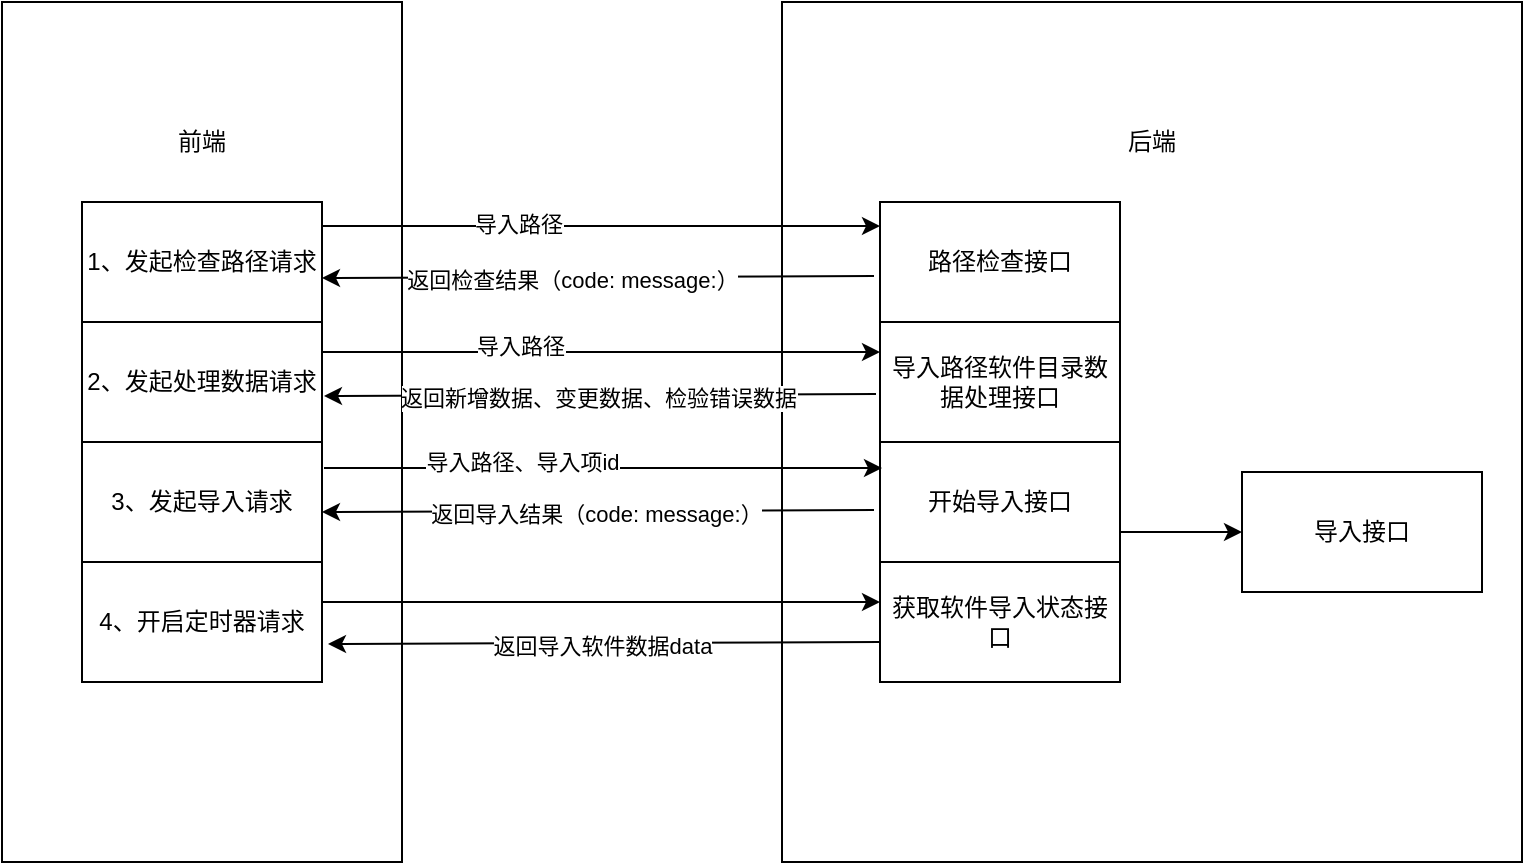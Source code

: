 <mxfile version="14.5.1" type="github" pages="2">
  <diagram id="j63wtEEbTM9T6A4eodwg" name="Page-1">
    <mxGraphModel dx="942" dy="614" grid="1" gridSize="10" guides="1" tooltips="1" connect="1" arrows="1" fold="1" page="1" pageScale="1" pageWidth="827" pageHeight="1169" math="0" shadow="0">
      <root>
        <mxCell id="0" />
        <mxCell id="1" parent="0" />
        <mxCell id="3LgqNi5izFDMU0osC5SV-33" value="" style="rounded=0;whiteSpace=wrap;html=1;strokeColor=#000000;" parent="1" vertex="1">
          <mxGeometry x="450" y="10" width="370" height="430" as="geometry" />
        </mxCell>
        <mxCell id="3LgqNi5izFDMU0osC5SV-32" value="" style="rounded=0;whiteSpace=wrap;html=1;strokeColor=#000000;" parent="1" vertex="1">
          <mxGeometry x="60" y="10" width="200" height="430" as="geometry" />
        </mxCell>
        <mxCell id="3LgqNi5izFDMU0osC5SV-1" value="1、发起检查路径请求" style="rounded=0;whiteSpace=wrap;html=1;" parent="1" vertex="1">
          <mxGeometry x="100" y="110" width="120" height="60" as="geometry" />
        </mxCell>
        <mxCell id="3LgqNi5izFDMU0osC5SV-2" value="2、发起处理数据请求" style="rounded=0;whiteSpace=wrap;html=1;" parent="1" vertex="1">
          <mxGeometry x="100" y="170" width="120" height="60" as="geometry" />
        </mxCell>
        <mxCell id="3LgqNi5izFDMU0osC5SV-3" value="前端" style="text;html=1;strokeColor=none;fillColor=none;align=center;verticalAlign=middle;whiteSpace=wrap;rounded=0;" parent="1" vertex="1">
          <mxGeometry x="140" y="70" width="40" height="20" as="geometry" />
        </mxCell>
        <mxCell id="3LgqNi5izFDMU0osC5SV-4" value="3、发起导入请求" style="rounded=0;whiteSpace=wrap;html=1;" parent="1" vertex="1">
          <mxGeometry x="100" y="230" width="120" height="60" as="geometry" />
        </mxCell>
        <mxCell id="3LgqNi5izFDMU0osC5SV-5" value="路径检查接口" style="rounded=0;whiteSpace=wrap;html=1;" parent="1" vertex="1">
          <mxGeometry x="499" y="110" width="120" height="60" as="geometry" />
        </mxCell>
        <mxCell id="3LgqNi5izFDMU0osC5SV-7" value="后端" style="text;html=1;strokeColor=none;fillColor=none;align=center;verticalAlign=middle;whiteSpace=wrap;rounded=0;" parent="1" vertex="1">
          <mxGeometry x="615" y="70" width="40" height="20" as="geometry" />
        </mxCell>
        <mxCell id="3LgqNi5izFDMU0osC5SV-8" value="导入路径软件目录数据处理接口" style="rounded=0;whiteSpace=wrap;html=1;strokeColor=#000000;" parent="1" vertex="1">
          <mxGeometry x="499" y="170" width="120" height="60" as="geometry" />
        </mxCell>
        <mxCell id="3LgqNi5izFDMU0osC5SV-9" value="&lt;div&gt;开始导入接口&lt;/div&gt;" style="rounded=0;whiteSpace=wrap;html=1;strokeColor=#000000;" parent="1" vertex="1">
          <mxGeometry x="499" y="230" width="120" height="60" as="geometry" />
        </mxCell>
        <mxCell id="3LgqNi5izFDMU0osC5SV-10" value="" style="endArrow=classic;html=1;entryX=0;entryY=0.5;entryDx=0;entryDy=0;" parent="1" edge="1">
          <mxGeometry width="50" height="50" relative="1" as="geometry">
            <mxPoint x="220" y="122" as="sourcePoint" />
            <mxPoint x="499" y="122" as="targetPoint" />
            <Array as="points">
              <mxPoint x="359" y="122" />
            </Array>
          </mxGeometry>
        </mxCell>
        <mxCell id="3LgqNi5izFDMU0osC5SV-12" value="导入路径" style="edgeLabel;html=1;align=center;verticalAlign=middle;resizable=0;points=[];" parent="3LgqNi5izFDMU0osC5SV-10" vertex="1" connectable="0">
          <mxGeometry x="-0.3" y="1" relative="1" as="geometry">
            <mxPoint as="offset" />
          </mxGeometry>
        </mxCell>
        <mxCell id="3LgqNi5izFDMU0osC5SV-11" value="" style="endArrow=classic;html=1;entryX=1;entryY=0.633;entryDx=0;entryDy=0;entryPerimeter=0;" parent="1" target="3LgqNi5izFDMU0osC5SV-1" edge="1">
          <mxGeometry width="50" height="50" relative="1" as="geometry">
            <mxPoint x="496" y="147" as="sourcePoint" />
            <mxPoint x="257" y="147" as="targetPoint" />
          </mxGeometry>
        </mxCell>
        <mxCell id="3LgqNi5izFDMU0osC5SV-13" value="返回检查结果（code: message:）" style="edgeLabel;html=1;align=center;verticalAlign=middle;resizable=0;points=[];" parent="3LgqNi5izFDMU0osC5SV-11" vertex="1" connectable="0">
          <mxGeometry x="0.347" y="1" relative="1" as="geometry">
            <mxPoint x="35" as="offset" />
          </mxGeometry>
        </mxCell>
        <mxCell id="3LgqNi5izFDMU0osC5SV-14" value="" style="endArrow=classic;html=1;entryX=0;entryY=0.25;entryDx=0;entryDy=0;exitX=1;exitY=0.25;exitDx=0;exitDy=0;" parent="1" source="3LgqNi5izFDMU0osC5SV-2" target="3LgqNi5izFDMU0osC5SV-8" edge="1">
          <mxGeometry width="50" height="50" relative="1" as="geometry">
            <mxPoint x="420" y="290" as="sourcePoint" />
            <mxPoint x="470" y="240" as="targetPoint" />
          </mxGeometry>
        </mxCell>
        <mxCell id="3LgqNi5izFDMU0osC5SV-15" value="导入路径" style="edgeLabel;html=1;align=center;verticalAlign=middle;resizable=0;points=[];" parent="3LgqNi5izFDMU0osC5SV-14" vertex="1" connectable="0">
          <mxGeometry x="-0.326" y="3" relative="1" as="geometry">
            <mxPoint x="5" as="offset" />
          </mxGeometry>
        </mxCell>
        <mxCell id="3LgqNi5izFDMU0osC5SV-16" value="" style="endArrow=classic;html=1;entryX=1;entryY=0.633;entryDx=0;entryDy=0;entryPerimeter=0;" parent="1" edge="1">
          <mxGeometry width="50" height="50" relative="1" as="geometry">
            <mxPoint x="497" y="206" as="sourcePoint" />
            <mxPoint x="221" y="206.98" as="targetPoint" />
          </mxGeometry>
        </mxCell>
        <mxCell id="3LgqNi5izFDMU0osC5SV-17" value="返回新增数据、变更数据、检验错误数据" style="edgeLabel;html=1;align=center;verticalAlign=middle;resizable=0;points=[];" parent="3LgqNi5izFDMU0osC5SV-16" vertex="1" connectable="0">
          <mxGeometry x="0.347" y="1" relative="1" as="geometry">
            <mxPoint x="47" as="offset" />
          </mxGeometry>
        </mxCell>
        <mxCell id="3LgqNi5izFDMU0osC5SV-18" value="" style="endArrow=classic;html=1;entryX=0;entryY=0.25;entryDx=0;entryDy=0;exitX=1;exitY=0.25;exitDx=0;exitDy=0;" parent="1" edge="1">
          <mxGeometry width="50" height="50" relative="1" as="geometry">
            <mxPoint x="221" y="243" as="sourcePoint" />
            <mxPoint x="500" y="243" as="targetPoint" />
          </mxGeometry>
        </mxCell>
        <mxCell id="3LgqNi5izFDMU0osC5SV-19" value="导入路径、导入项id" style="edgeLabel;html=1;align=center;verticalAlign=middle;resizable=0;points=[];" parent="3LgqNi5izFDMU0osC5SV-18" vertex="1" connectable="0">
          <mxGeometry x="-0.326" y="3" relative="1" as="geometry">
            <mxPoint x="5" as="offset" />
          </mxGeometry>
        </mxCell>
        <mxCell id="3LgqNi5izFDMU0osC5SV-20" value="" style="endArrow=classic;html=1;entryX=1;entryY=0.633;entryDx=0;entryDy=0;entryPerimeter=0;" parent="1" edge="1">
          <mxGeometry width="50" height="50" relative="1" as="geometry">
            <mxPoint x="496" y="264" as="sourcePoint" />
            <mxPoint x="220" y="264.98" as="targetPoint" />
          </mxGeometry>
        </mxCell>
        <mxCell id="3LgqNi5izFDMU0osC5SV-21" value="返回导入结果（code: message:）" style="edgeLabel;html=1;align=center;verticalAlign=middle;resizable=0;points=[];" parent="3LgqNi5izFDMU0osC5SV-20" vertex="1" connectable="0">
          <mxGeometry x="0.347" y="1" relative="1" as="geometry">
            <mxPoint x="47" as="offset" />
          </mxGeometry>
        </mxCell>
        <mxCell id="3LgqNi5izFDMU0osC5SV-23" value="导入接口" style="rounded=0;whiteSpace=wrap;html=1;strokeColor=#000000;" parent="1" vertex="1">
          <mxGeometry x="680" y="245" width="120" height="60" as="geometry" />
        </mxCell>
        <mxCell id="3LgqNi5izFDMU0osC5SV-24" value="" style="curved=1;endArrow=classic;html=1;entryX=0;entryY=0.5;entryDx=0;entryDy=0;exitX=1;exitY=0.75;exitDx=0;exitDy=0;" parent="1" source="3LgqNi5izFDMU0osC5SV-9" target="3LgqNi5izFDMU0osC5SV-23" edge="1">
          <mxGeometry width="50" height="50" relative="1" as="geometry">
            <mxPoint x="710" y="290" as="sourcePoint" />
            <mxPoint x="700" y="310" as="targetPoint" />
            <Array as="points" />
          </mxGeometry>
        </mxCell>
        <mxCell id="3LgqNi5izFDMU0osC5SV-25" value="4、开启定时器请求" style="rounded=0;whiteSpace=wrap;html=1;strokeColor=#000000;" parent="1" vertex="1">
          <mxGeometry x="100" y="290" width="120" height="60" as="geometry" />
        </mxCell>
        <mxCell id="3LgqNi5izFDMU0osC5SV-26" value="获取软件导入状态接口" style="rounded=0;whiteSpace=wrap;html=1;strokeColor=#000000;" parent="1" vertex="1">
          <mxGeometry x="499" y="290" width="120" height="60" as="geometry" />
        </mxCell>
        <mxCell id="3LgqNi5izFDMU0osC5SV-27" value="" style="endArrow=classic;html=1;entryX=0;entryY=0.25;entryDx=0;entryDy=0;exitX=1;exitY=0.25;exitDx=0;exitDy=0;" parent="1" edge="1">
          <mxGeometry width="50" height="50" relative="1" as="geometry">
            <mxPoint x="220" y="310" as="sourcePoint" />
            <mxPoint x="499" y="310" as="targetPoint" />
          </mxGeometry>
        </mxCell>
        <mxCell id="3LgqNi5izFDMU0osC5SV-29" value="" style="endArrow=classic;html=1;entryX=1;entryY=0.633;entryDx=0;entryDy=0;entryPerimeter=0;" parent="1" edge="1">
          <mxGeometry width="50" height="50" relative="1" as="geometry">
            <mxPoint x="499" y="330" as="sourcePoint" />
            <mxPoint x="223" y="330.98" as="targetPoint" />
          </mxGeometry>
        </mxCell>
        <mxCell id="3LgqNi5izFDMU0osC5SV-30" value="返回导入软件数据data" style="edgeLabel;html=1;align=center;verticalAlign=middle;resizable=0;points=[];" parent="3LgqNi5izFDMU0osC5SV-29" vertex="1" connectable="0">
          <mxGeometry x="0.347" y="1" relative="1" as="geometry">
            <mxPoint x="47" as="offset" />
          </mxGeometry>
        </mxCell>
      </root>
    </mxGraphModel>
  </diagram>
  <diagram id="YhZOodLcv5kMLg-94aKq" name="Page-2">
    <mxGraphModel dx="942" dy="614" grid="1" gridSize="10" guides="1" tooltips="1" connect="1" arrows="1" fold="1" page="1" pageScale="1" pageWidth="827" pageHeight="1169" math="0" shadow="0">
      <root>
        <mxCell id="JRCCeolzvqmH86jPXYUB-0" />
        <mxCell id="JRCCeolzvqmH86jPXYUB-1" parent="JRCCeolzvqmH86jPXYUB-0" />
        <mxCell id="k3do8xr2OiTRnKJ3pHpW-0" value="" style="rounded=0;whiteSpace=wrap;html=1;strokeColor=#000000;" vertex="1" parent="JRCCeolzvqmH86jPXYUB-1">
          <mxGeometry x="410" y="300" width="370" height="430" as="geometry" />
        </mxCell>
        <mxCell id="k3do8xr2OiTRnKJ3pHpW-1" value="" style="rounded=0;whiteSpace=wrap;html=1;strokeColor=#000000;" vertex="1" parent="JRCCeolzvqmH86jPXYUB-1">
          <mxGeometry x="20" y="300" width="200" height="430" as="geometry" />
        </mxCell>
        <mxCell id="k3do8xr2OiTRnKJ3pHpW-2" value="1、发起获取软件列表请求" style="rounded=0;whiteSpace=wrap;html=1;" vertex="1" parent="JRCCeolzvqmH86jPXYUB-1">
          <mxGeometry x="60" y="400" width="120" height="60" as="geometry" />
        </mxCell>
        <mxCell id="k3do8xr2OiTRnKJ3pHpW-3" value="2、发起检查路径请求" style="rounded=0;whiteSpace=wrap;html=1;" vertex="1" parent="JRCCeolzvqmH86jPXYUB-1">
          <mxGeometry x="60" y="460" width="120" height="60" as="geometry" />
        </mxCell>
        <mxCell id="k3do8xr2OiTRnKJ3pHpW-4" value="前端" style="text;html=1;strokeColor=none;fillColor=none;align=center;verticalAlign=middle;whiteSpace=wrap;rounded=0;" vertex="1" parent="JRCCeolzvqmH86jPXYUB-1">
          <mxGeometry x="100" y="360" width="40" height="20" as="geometry" />
        </mxCell>
        <mxCell id="k3do8xr2OiTRnKJ3pHpW-5" value="3、发起导出请求" style="rounded=0;whiteSpace=wrap;html=1;" vertex="1" parent="JRCCeolzvqmH86jPXYUB-1">
          <mxGeometry x="60" y="520" width="120" height="60" as="geometry" />
        </mxCell>
        <mxCell id="k3do8xr2OiTRnKJ3pHpW-6" value="获取本地软件数据接口" style="rounded=0;whiteSpace=wrap;html=1;" vertex="1" parent="JRCCeolzvqmH86jPXYUB-1">
          <mxGeometry x="459" y="400" width="120" height="60" as="geometry" />
        </mxCell>
        <mxCell id="k3do8xr2OiTRnKJ3pHpW-7" value="后端" style="text;html=1;strokeColor=none;fillColor=none;align=center;verticalAlign=middle;whiteSpace=wrap;rounded=0;" vertex="1" parent="JRCCeolzvqmH86jPXYUB-1">
          <mxGeometry x="575" y="360" width="40" height="20" as="geometry" />
        </mxCell>
        <mxCell id="k3do8xr2OiTRnKJ3pHpW-8" value="导出路径合法性检查接口" style="rounded=0;whiteSpace=wrap;html=1;strokeColor=#000000;" vertex="1" parent="JRCCeolzvqmH86jPXYUB-1">
          <mxGeometry x="459" y="460" width="120" height="60" as="geometry" />
        </mxCell>
        <mxCell id="k3do8xr2OiTRnKJ3pHpW-9" value="&lt;div&gt;开始导出接口&lt;/div&gt;" style="rounded=0;whiteSpace=wrap;html=1;strokeColor=#000000;" vertex="1" parent="JRCCeolzvqmH86jPXYUB-1">
          <mxGeometry x="459" y="520" width="120" height="60" as="geometry" />
        </mxCell>
        <mxCell id="k3do8xr2OiTRnKJ3pHpW-10" value="" style="endArrow=classic;html=1;entryX=0;entryY=0.5;entryDx=0;entryDy=0;" edge="1" parent="JRCCeolzvqmH86jPXYUB-1">
          <mxGeometry width="50" height="50" relative="1" as="geometry">
            <mxPoint x="180" y="412" as="sourcePoint" />
            <mxPoint x="459" y="412" as="targetPoint" />
            <Array as="points">
              <mxPoint x="319" y="412" />
            </Array>
          </mxGeometry>
        </mxCell>
        <mxCell id="k3do8xr2OiTRnKJ3pHpW-11" value="" style="endArrow=classic;html=1;entryX=1;entryY=0.633;entryDx=0;entryDy=0;entryPerimeter=0;" edge="1" parent="JRCCeolzvqmH86jPXYUB-1" target="k3do8xr2OiTRnKJ3pHpW-2">
          <mxGeometry width="50" height="50" relative="1" as="geometry">
            <mxPoint x="456" y="437" as="sourcePoint" />
            <mxPoint x="217" y="437" as="targetPoint" />
          </mxGeometry>
        </mxCell>
        <mxCell id="k3do8xr2OiTRnKJ3pHpW-12" value="返回软件数据）" style="edgeLabel;html=1;align=center;verticalAlign=middle;resizable=0;points=[];" vertex="1" connectable="0" parent="k3do8xr2OiTRnKJ3pHpW-11">
          <mxGeometry x="0.347" y="1" relative="1" as="geometry">
            <mxPoint x="35" as="offset" />
          </mxGeometry>
        </mxCell>
        <mxCell id="k3do8xr2OiTRnKJ3pHpW-13" value="" style="endArrow=classic;html=1;entryX=0;entryY=0.25;entryDx=0;entryDy=0;exitX=1;exitY=0.25;exitDx=0;exitDy=0;" edge="1" parent="JRCCeolzvqmH86jPXYUB-1" source="k3do8xr2OiTRnKJ3pHpW-3" target="k3do8xr2OiTRnKJ3pHpW-8">
          <mxGeometry width="50" height="50" relative="1" as="geometry">
            <mxPoint x="380" y="580" as="sourcePoint" />
            <mxPoint x="430" y="530" as="targetPoint" />
          </mxGeometry>
        </mxCell>
        <mxCell id="k3do8xr2OiTRnKJ3pHpW-14" value="导出路径" style="edgeLabel;html=1;align=center;verticalAlign=middle;resizable=0;points=[];" vertex="1" connectable="0" parent="k3do8xr2OiTRnKJ3pHpW-13">
          <mxGeometry x="-0.326" y="3" relative="1" as="geometry">
            <mxPoint x="5" as="offset" />
          </mxGeometry>
        </mxCell>
        <mxCell id="k3do8xr2OiTRnKJ3pHpW-15" value="" style="endArrow=classic;html=1;entryX=1;entryY=0.633;entryDx=0;entryDy=0;entryPerimeter=0;" edge="1" parent="JRCCeolzvqmH86jPXYUB-1">
          <mxGeometry width="50" height="50" relative="1" as="geometry">
            <mxPoint x="457" y="496" as="sourcePoint" />
            <mxPoint x="181" y="496.98" as="targetPoint" />
          </mxGeometry>
        </mxCell>
        <mxCell id="k3do8xr2OiTRnKJ3pHpW-16" value="返回检查结果（code: message:）" style="edgeLabel;html=1;align=center;verticalAlign=middle;resizable=0;points=[];" vertex="1" connectable="0" parent="k3do8xr2OiTRnKJ3pHpW-15">
          <mxGeometry x="0.347" y="1" relative="1" as="geometry">
            <mxPoint x="47" as="offset" />
          </mxGeometry>
        </mxCell>
        <mxCell id="k3do8xr2OiTRnKJ3pHpW-17" value="" style="endArrow=classic;html=1;entryX=0;entryY=0.25;entryDx=0;entryDy=0;exitX=1;exitY=0.25;exitDx=0;exitDy=0;" edge="1" parent="JRCCeolzvqmH86jPXYUB-1">
          <mxGeometry width="50" height="50" relative="1" as="geometry">
            <mxPoint x="181" y="533" as="sourcePoint" />
            <mxPoint x="460" y="533" as="targetPoint" />
          </mxGeometry>
        </mxCell>
        <mxCell id="k3do8xr2OiTRnKJ3pHpW-18" value="导出路径、导出项id" style="edgeLabel;html=1;align=center;verticalAlign=middle;resizable=0;points=[];" vertex="1" connectable="0" parent="k3do8xr2OiTRnKJ3pHpW-17">
          <mxGeometry x="-0.326" y="3" relative="1" as="geometry">
            <mxPoint x="5" as="offset" />
          </mxGeometry>
        </mxCell>
        <mxCell id="k3do8xr2OiTRnKJ3pHpW-19" value="" style="endArrow=classic;html=1;entryX=1;entryY=0.633;entryDx=0;entryDy=0;entryPerimeter=0;" edge="1" parent="JRCCeolzvqmH86jPXYUB-1">
          <mxGeometry width="50" height="50" relative="1" as="geometry">
            <mxPoint x="456" y="554" as="sourcePoint" />
            <mxPoint x="180" y="554.98" as="targetPoint" />
          </mxGeometry>
        </mxCell>
        <mxCell id="k3do8xr2OiTRnKJ3pHpW-20" value="返回导出结果（code: message:）" style="edgeLabel;html=1;align=center;verticalAlign=middle;resizable=0;points=[];" vertex="1" connectable="0" parent="k3do8xr2OiTRnKJ3pHpW-19">
          <mxGeometry x="0.347" y="1" relative="1" as="geometry">
            <mxPoint x="47" as="offset" />
          </mxGeometry>
        </mxCell>
        <mxCell id="k3do8xr2OiTRnKJ3pHpW-21" value="导出接口" style="rounded=0;whiteSpace=wrap;html=1;strokeColor=#000000;" vertex="1" parent="JRCCeolzvqmH86jPXYUB-1">
          <mxGeometry x="640" y="526" width="120" height="60" as="geometry" />
        </mxCell>
        <mxCell id="k3do8xr2OiTRnKJ3pHpW-22" value="" style="curved=1;endArrow=classic;html=1;entryX=-0.008;entryY=0.65;entryDx=0;entryDy=0;exitX=1;exitY=0.75;exitDx=0;exitDy=0;entryPerimeter=0;" edge="1" parent="JRCCeolzvqmH86jPXYUB-1" source="k3do8xr2OiTRnKJ3pHpW-9" target="k3do8xr2OiTRnKJ3pHpW-21">
          <mxGeometry width="50" height="50" relative="1" as="geometry">
            <mxPoint x="670" y="580" as="sourcePoint" />
            <mxPoint x="660" y="600" as="targetPoint" />
            <Array as="points" />
          </mxGeometry>
        </mxCell>
        <mxCell id="k3do8xr2OiTRnKJ3pHpW-23" value="4、开启定时器请求" style="rounded=0;whiteSpace=wrap;html=1;strokeColor=#000000;" vertex="1" parent="JRCCeolzvqmH86jPXYUB-1">
          <mxGeometry x="60" y="580" width="120" height="60" as="geometry" />
        </mxCell>
        <mxCell id="k3do8xr2OiTRnKJ3pHpW-24" value="获取软件导出状态接口" style="rounded=0;whiteSpace=wrap;html=1;strokeColor=#000000;" vertex="1" parent="JRCCeolzvqmH86jPXYUB-1">
          <mxGeometry x="459" y="580" width="120" height="60" as="geometry" />
        </mxCell>
        <mxCell id="k3do8xr2OiTRnKJ3pHpW-25" value="" style="endArrow=classic;html=1;entryX=0;entryY=0.25;entryDx=0;entryDy=0;exitX=1;exitY=0.25;exitDx=0;exitDy=0;" edge="1" parent="JRCCeolzvqmH86jPXYUB-1">
          <mxGeometry width="50" height="50" relative="1" as="geometry">
            <mxPoint x="180" y="600" as="sourcePoint" />
            <mxPoint x="459" y="600" as="targetPoint" />
          </mxGeometry>
        </mxCell>
        <mxCell id="k3do8xr2OiTRnKJ3pHpW-26" value="" style="endArrow=classic;html=1;entryX=1;entryY=0.633;entryDx=0;entryDy=0;entryPerimeter=0;" edge="1" parent="JRCCeolzvqmH86jPXYUB-1">
          <mxGeometry width="50" height="50" relative="1" as="geometry">
            <mxPoint x="459" y="620" as="sourcePoint" />
            <mxPoint x="183" y="620.98" as="targetPoint" />
          </mxGeometry>
        </mxCell>
        <mxCell id="k3do8xr2OiTRnKJ3pHpW-27" value="返回导出软件数据data" style="edgeLabel;html=1;align=center;verticalAlign=middle;resizable=0;points=[];" vertex="1" connectable="0" parent="k3do8xr2OiTRnKJ3pHpW-26">
          <mxGeometry x="0.347" y="1" relative="1" as="geometry">
            <mxPoint x="47" as="offset" />
          </mxGeometry>
        </mxCell>
      </root>
    </mxGraphModel>
  </diagram>
</mxfile>
